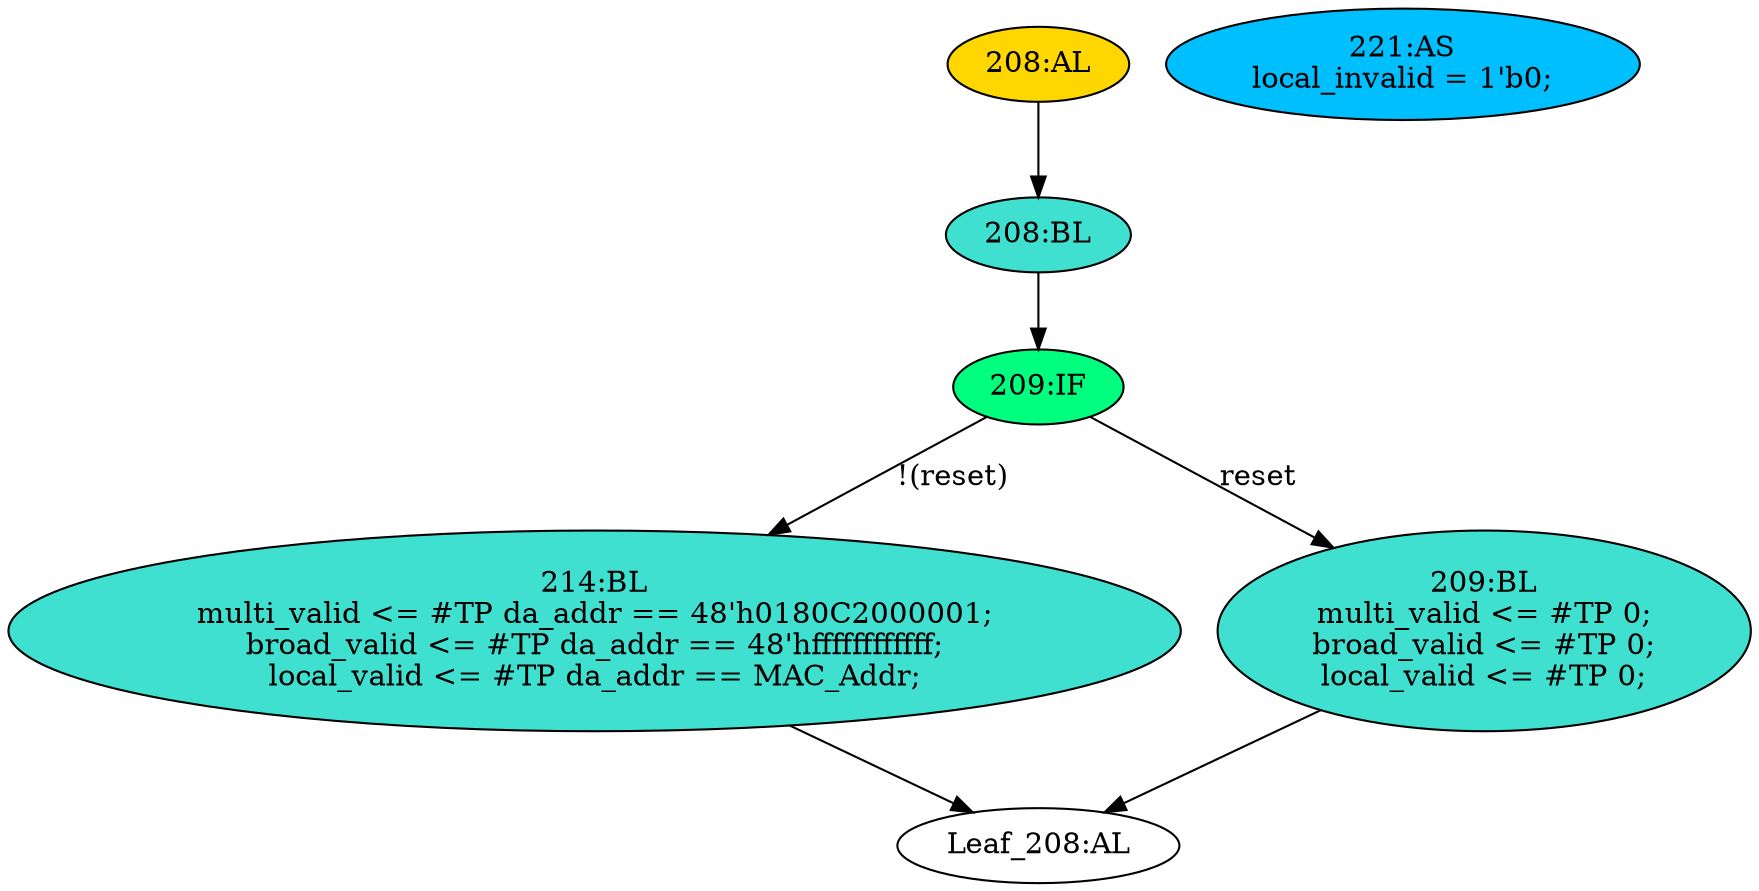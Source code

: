 strict digraph "compose( ,  )" {
	node [label="\N"];
	"208:BL"	 [ast="<pyverilog.vparser.ast.Block object at 0x7fc0c61edb90>",
		fillcolor=turquoise,
		label="208:BL",
		statements="[]",
		style=filled,
		typ=Block];
	"209:IF"	 [ast="<pyverilog.vparser.ast.IfStatement object at 0x7fc0c6221590>",
		fillcolor=springgreen,
		label="209:IF",
		statements="[]",
		style=filled,
		typ=IfStatement];
	"208:BL" -> "209:IF"	 [cond="[]",
		lineno=None];
	"221:AS"	 [ast="<pyverilog.vparser.ast.Assign object at 0x7fc0c60a5b50>",
		def_var="['local_invalid']",
		fillcolor=deepskyblue,
		label="221:AS
local_invalid = 1'b0;",
		statements="[]",
		style=filled,
		typ=Assign,
		use_var="[]"];
	"214:BL"	 [ast="<pyverilog.vparser.ast.Block object at 0x7fc0c60a5f50>",
		fillcolor=turquoise,
		label="214:BL
multi_valid <= #TP da_addr == 48'h0180C2000001;
broad_valid <= #TP da_addr == 48'hffffffffffff;
local_valid <= #TP da_addr == \
MAC_Addr;",
		statements="[<pyverilog.vparser.ast.NonblockingSubstitution object at 0x7fc0c60a5bd0>, <pyverilog.vparser.ast.NonblockingSubstitution object \
at 0x7fc0c60a5890>, <pyverilog.vparser.ast.NonblockingSubstitution object at 0x7fc0c60a5750>]",
		style=filled,
		typ=Block];
	"209:IF" -> "214:BL"	 [cond="['reset']",
		label="!(reset)",
		lineno=209];
	"209:BL"	 [ast="<pyverilog.vparser.ast.Block object at 0x7fc0c6539c90>",
		fillcolor=turquoise,
		label="209:BL
multi_valid <= #TP 0;
broad_valid <= #TP 0;
local_valid <= #TP 0;",
		statements="[<pyverilog.vparser.ast.NonblockingSubstitution object at 0x7fc0c61eda10>, <pyverilog.vparser.ast.NonblockingSubstitution object \
at 0x7fc0c7f7fc90>, <pyverilog.vparser.ast.NonblockingSubstitution object at 0x7fc0c6221610>]",
		style=filled,
		typ=Block];
	"209:IF" -> "209:BL"	 [cond="['reset']",
		label=reset,
		lineno=209];
	"Leaf_208:AL"	 [def_var="['local_valid', 'multi_valid', 'broad_valid']",
		label="Leaf_208:AL"];
	"208:AL"	 [ast="<pyverilog.vparser.ast.Always object at 0x7fc0c6203a10>",
		clk_sens=True,
		fillcolor=gold,
		label="208:AL",
		sens="['rxclk', 'reset']",
		statements="[]",
		style=filled,
		typ=Always,
		use_var="['reset', 'MAC_Addr', 'da_addr']"];
	"208:AL" -> "208:BL"	 [cond="[]",
		lineno=None];
	"214:BL" -> "Leaf_208:AL"	 [cond="[]",
		lineno=None];
	"209:BL" -> "Leaf_208:AL"	 [cond="[]",
		lineno=None];
}
